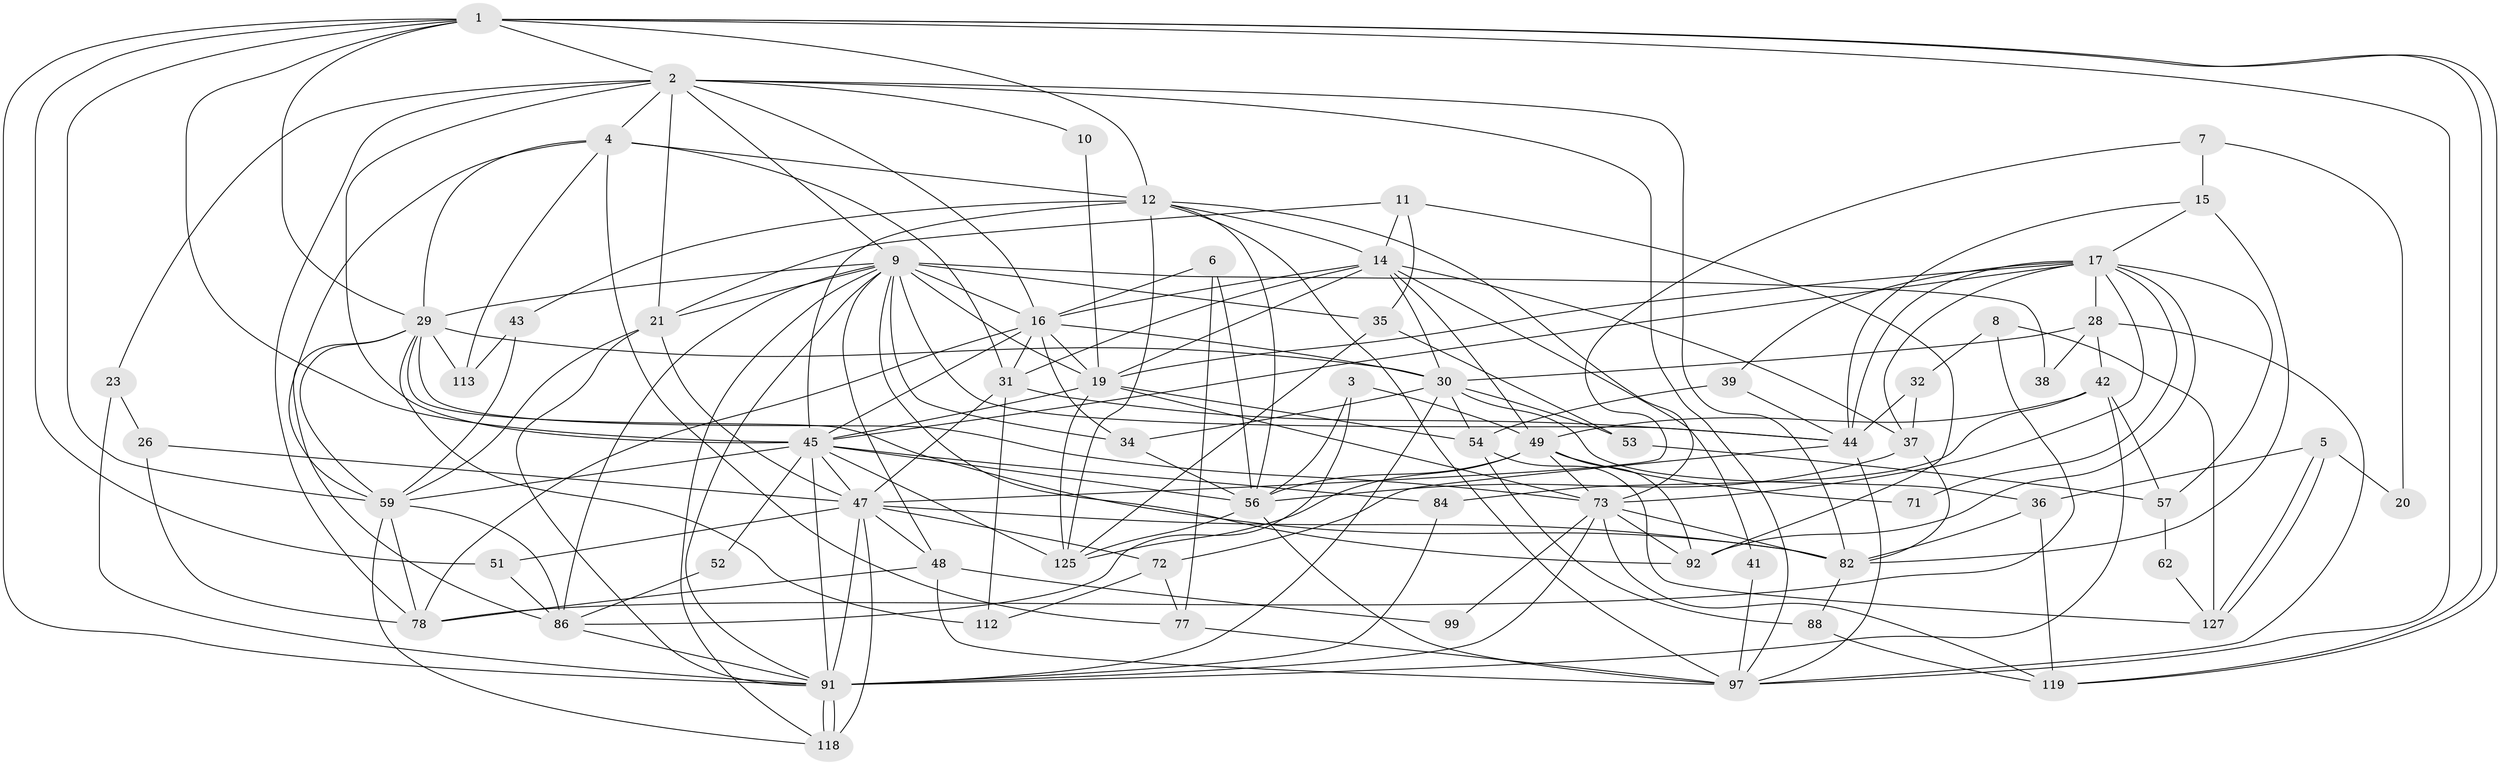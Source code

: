 // original degree distribution, {6: 0.08208955223880597, 7: 0.022388059701492536, 3: 0.29850746268656714, 4: 0.20149253731343283, 5: 0.2537313432835821, 2: 0.12686567164179105, 9: 0.007462686567164179, 8: 0.007462686567164179}
// Generated by graph-tools (version 1.1) at 2025/18/03/04/25 18:18:49]
// undirected, 67 vertices, 190 edges
graph export_dot {
graph [start="1"]
  node [color=gray90,style=filled];
  1 [super="+60"];
  2 [super="+25"];
  3;
  4 [super="+13"];
  5;
  6;
  7;
  8;
  9 [super="+18"];
  10;
  11 [super="+126"];
  12 [super="+79"];
  14 [super="+95+22"];
  15;
  16 [super="+46"];
  17 [super="+40+105"];
  19 [super="+27"];
  20;
  21 [super="+129+80+120"];
  23;
  26;
  28;
  29 [super="+108+76"];
  30 [super="+50"];
  31 [super="+83+115"];
  32;
  34 [super="+70"];
  35;
  36;
  37 [super="+75"];
  38;
  39;
  41;
  42 [super="+93"];
  43;
  44 [super="+121+107"];
  45 [super="+123+58"];
  47 [super="+63"];
  48 [super="+90"];
  49 [super="+89"];
  51;
  52;
  53;
  54 [super="+96+68"];
  56 [super="+98+64"];
  57;
  59 [super="+66+94"];
  62;
  71;
  72 [super="+111"];
  73 [super="+102+81"];
  77;
  78 [super="+106"];
  82 [super="+109"];
  84;
  86 [super="+101"];
  88;
  91 [super="+100"];
  92;
  97 [super="+122+103"];
  99;
  112;
  113;
  118;
  119;
  125 [super="+128"];
  127;
  1 -- 119;
  1 -- 119;
  1 -- 29;
  1 -- 59;
  1 -- 97;
  1 -- 2;
  1 -- 51;
  1 -- 91;
  1 -- 12;
  1 -- 45;
  2 -- 82;
  2 -- 23;
  2 -- 10;
  2 -- 21;
  2 -- 4;
  2 -- 45;
  2 -- 97;
  2 -- 9;
  2 -- 16;
  2 -- 78;
  3 -- 56;
  3 -- 86;
  3 -- 49;
  4 -- 59;
  4 -- 29;
  4 -- 31;
  4 -- 113;
  4 -- 12;
  4 -- 77;
  5 -- 127;
  5 -- 127;
  5 -- 36;
  5 -- 20;
  6 -- 77;
  6 -- 56;
  6 -- 16;
  7 -- 15;
  7 -- 20;
  7 -- 47;
  8 -- 32;
  8 -- 127;
  8 -- 78;
  9 -- 86;
  9 -- 92;
  9 -- 48;
  9 -- 21;
  9 -- 34;
  9 -- 35 [weight=2];
  9 -- 38;
  9 -- 44;
  9 -- 16;
  9 -- 19;
  9 -- 118;
  9 -- 91;
  9 -- 29;
  10 -- 19;
  11 -- 92;
  11 -- 35;
  11 -- 21;
  11 -- 14;
  12 -- 56;
  12 -- 43;
  12 -- 125;
  12 -- 73;
  12 -- 14;
  12 -- 45;
  12 -- 97;
  14 -- 16;
  14 -- 19;
  14 -- 31;
  14 -- 41;
  14 -- 49;
  14 -- 30;
  14 -- 37;
  15 -- 44;
  15 -- 17;
  15 -- 82 [weight=2];
  16 -- 45 [weight=2];
  16 -- 34;
  16 -- 78 [weight=2];
  16 -- 19;
  16 -- 30;
  16 -- 31;
  17 -- 92;
  17 -- 37 [weight=2];
  17 -- 19;
  17 -- 39;
  17 -- 28;
  17 -- 44;
  17 -- 71;
  17 -- 57;
  17 -- 45;
  17 -- 73 [weight=2];
  19 -- 73;
  19 -- 125;
  19 -- 45;
  19 -- 54;
  21 -- 91;
  21 -- 59;
  21 -- 47;
  23 -- 91;
  23 -- 26;
  26 -- 47;
  26 -- 78;
  28 -- 38;
  28 -- 97;
  28 -- 30;
  28 -- 42;
  29 -- 73;
  29 -- 112;
  29 -- 113;
  29 -- 30;
  29 -- 86;
  29 -- 59;
  29 -- 82;
  30 -- 53;
  30 -- 34;
  30 -- 36;
  30 -- 54;
  30 -- 91;
  31 -- 112;
  31 -- 44;
  31 -- 47;
  32 -- 44;
  32 -- 37;
  34 -- 56;
  35 -- 125;
  35 -- 53;
  36 -- 119;
  36 -- 82;
  37 -- 82;
  37 -- 56;
  39 -- 44;
  39 -- 54;
  41 -- 97;
  42 -- 91;
  42 -- 49;
  42 -- 57;
  42 -- 84;
  43 -- 113;
  43 -- 59;
  44 -- 97;
  44 -- 72;
  45 -- 56;
  45 -- 59;
  45 -- 52;
  45 -- 84;
  45 -- 125;
  45 -- 91;
  45 -- 47;
  47 -- 82 [weight=2];
  47 -- 72;
  47 -- 48;
  47 -- 51;
  47 -- 118;
  47 -- 91 [weight=2];
  48 -- 99;
  48 -- 97;
  48 -- 78;
  49 -- 56;
  49 -- 73;
  49 -- 71;
  49 -- 92;
  49 -- 125;
  51 -- 86;
  52 -- 86;
  53 -- 57;
  54 -- 88;
  54 -- 127;
  56 -- 125;
  56 -- 97;
  57 -- 62;
  59 -- 118;
  59 -- 86;
  59 -- 78;
  62 -- 127;
  72 -- 112;
  72 -- 77;
  73 -- 119;
  73 -- 82 [weight=2];
  73 -- 99;
  73 -- 92;
  73 -- 91;
  77 -- 97;
  82 -- 88;
  84 -- 91;
  86 -- 91;
  88 -- 119;
  91 -- 118;
  91 -- 118;
}
